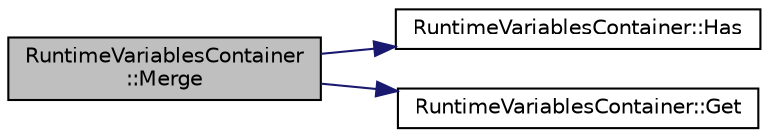 digraph "RuntimeVariablesContainer::Merge"
{
  edge [fontname="Helvetica",fontsize="10",labelfontname="Helvetica",labelfontsize="10"];
  node [fontname="Helvetica",fontsize="10",shape=record];
  rankdir="LR";
  Node1 [label="RuntimeVariablesContainer\l::Merge",height=0.2,width=0.4,color="black", fillcolor="grey75", style="filled" fontcolor="black"];
  Node1 -> Node2 [color="midnightblue",fontsize="10",style="solid",fontname="Helvetica"];
  Node2 [label="RuntimeVariablesContainer::Has",height=0.2,width=0.4,color="black", fillcolor="white", style="filled",URL="$d3/de0/class_runtime_variables_container.html#a5ebff12976a2cc8d804a7c00a7983b6e",tooltip="Return true if the specified variable is in the container. "];
  Node1 -> Node3 [color="midnightblue",fontsize="10",style="solid",fontname="Helvetica"];
  Node3 [label="RuntimeVariablesContainer::Get",height=0.2,width=0.4,color="black", fillcolor="white", style="filled",URL="$d3/de0/class_runtime_variables_container.html#a0a0f9667e0e5b102d306ebc63661d8bb",tooltip="Return a reference to the variable called name. "];
}
